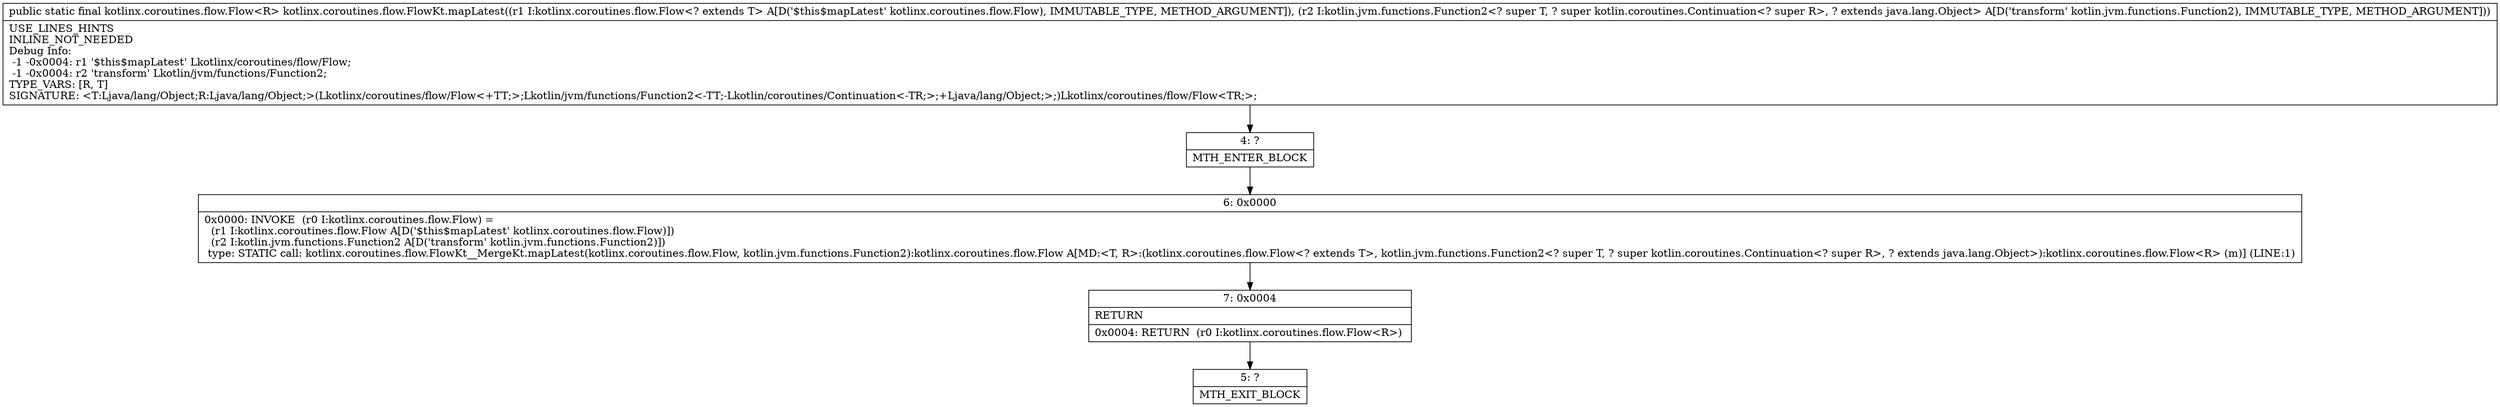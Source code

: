 digraph "CFG forkotlinx.coroutines.flow.FlowKt.mapLatest(Lkotlinx\/coroutines\/flow\/Flow;Lkotlin\/jvm\/functions\/Function2;)Lkotlinx\/coroutines\/flow\/Flow;" {
Node_4 [shape=record,label="{4\:\ ?|MTH_ENTER_BLOCK\l}"];
Node_6 [shape=record,label="{6\:\ 0x0000|0x0000: INVOKE  (r0 I:kotlinx.coroutines.flow.Flow) = \l  (r1 I:kotlinx.coroutines.flow.Flow A[D('$this$mapLatest' kotlinx.coroutines.flow.Flow)])\l  (r2 I:kotlin.jvm.functions.Function2 A[D('transform' kotlin.jvm.functions.Function2)])\l type: STATIC call: kotlinx.coroutines.flow.FlowKt__MergeKt.mapLatest(kotlinx.coroutines.flow.Flow, kotlin.jvm.functions.Function2):kotlinx.coroutines.flow.Flow A[MD:\<T, R\>:(kotlinx.coroutines.flow.Flow\<? extends T\>, kotlin.jvm.functions.Function2\<? super T, ? super kotlin.coroutines.Continuation\<? super R\>, ? extends java.lang.Object\>):kotlinx.coroutines.flow.Flow\<R\> (m)] (LINE:1)\l}"];
Node_7 [shape=record,label="{7\:\ 0x0004|RETURN\l|0x0004: RETURN  (r0 I:kotlinx.coroutines.flow.Flow\<R\>) \l}"];
Node_5 [shape=record,label="{5\:\ ?|MTH_EXIT_BLOCK\l}"];
MethodNode[shape=record,label="{public static final kotlinx.coroutines.flow.Flow\<R\> kotlinx.coroutines.flow.FlowKt.mapLatest((r1 I:kotlinx.coroutines.flow.Flow\<? extends T\> A[D('$this$mapLatest' kotlinx.coroutines.flow.Flow), IMMUTABLE_TYPE, METHOD_ARGUMENT]), (r2 I:kotlin.jvm.functions.Function2\<? super T, ? super kotlin.coroutines.Continuation\<? super R\>, ? extends java.lang.Object\> A[D('transform' kotlin.jvm.functions.Function2), IMMUTABLE_TYPE, METHOD_ARGUMENT]))  | USE_LINES_HINTS\lINLINE_NOT_NEEDED\lDebug Info:\l  \-1 \-0x0004: r1 '$this$mapLatest' Lkotlinx\/coroutines\/flow\/Flow;\l  \-1 \-0x0004: r2 'transform' Lkotlin\/jvm\/functions\/Function2;\lTYPE_VARS: [R, T]\lSIGNATURE: \<T:Ljava\/lang\/Object;R:Ljava\/lang\/Object;\>(Lkotlinx\/coroutines\/flow\/Flow\<+TT;\>;Lkotlin\/jvm\/functions\/Function2\<\-TT;\-Lkotlin\/coroutines\/Continuation\<\-TR;\>;+Ljava\/lang\/Object;\>;)Lkotlinx\/coroutines\/flow\/Flow\<TR;\>;\l}"];
MethodNode -> Node_4;Node_4 -> Node_6;
Node_6 -> Node_7;
Node_7 -> Node_5;
}

